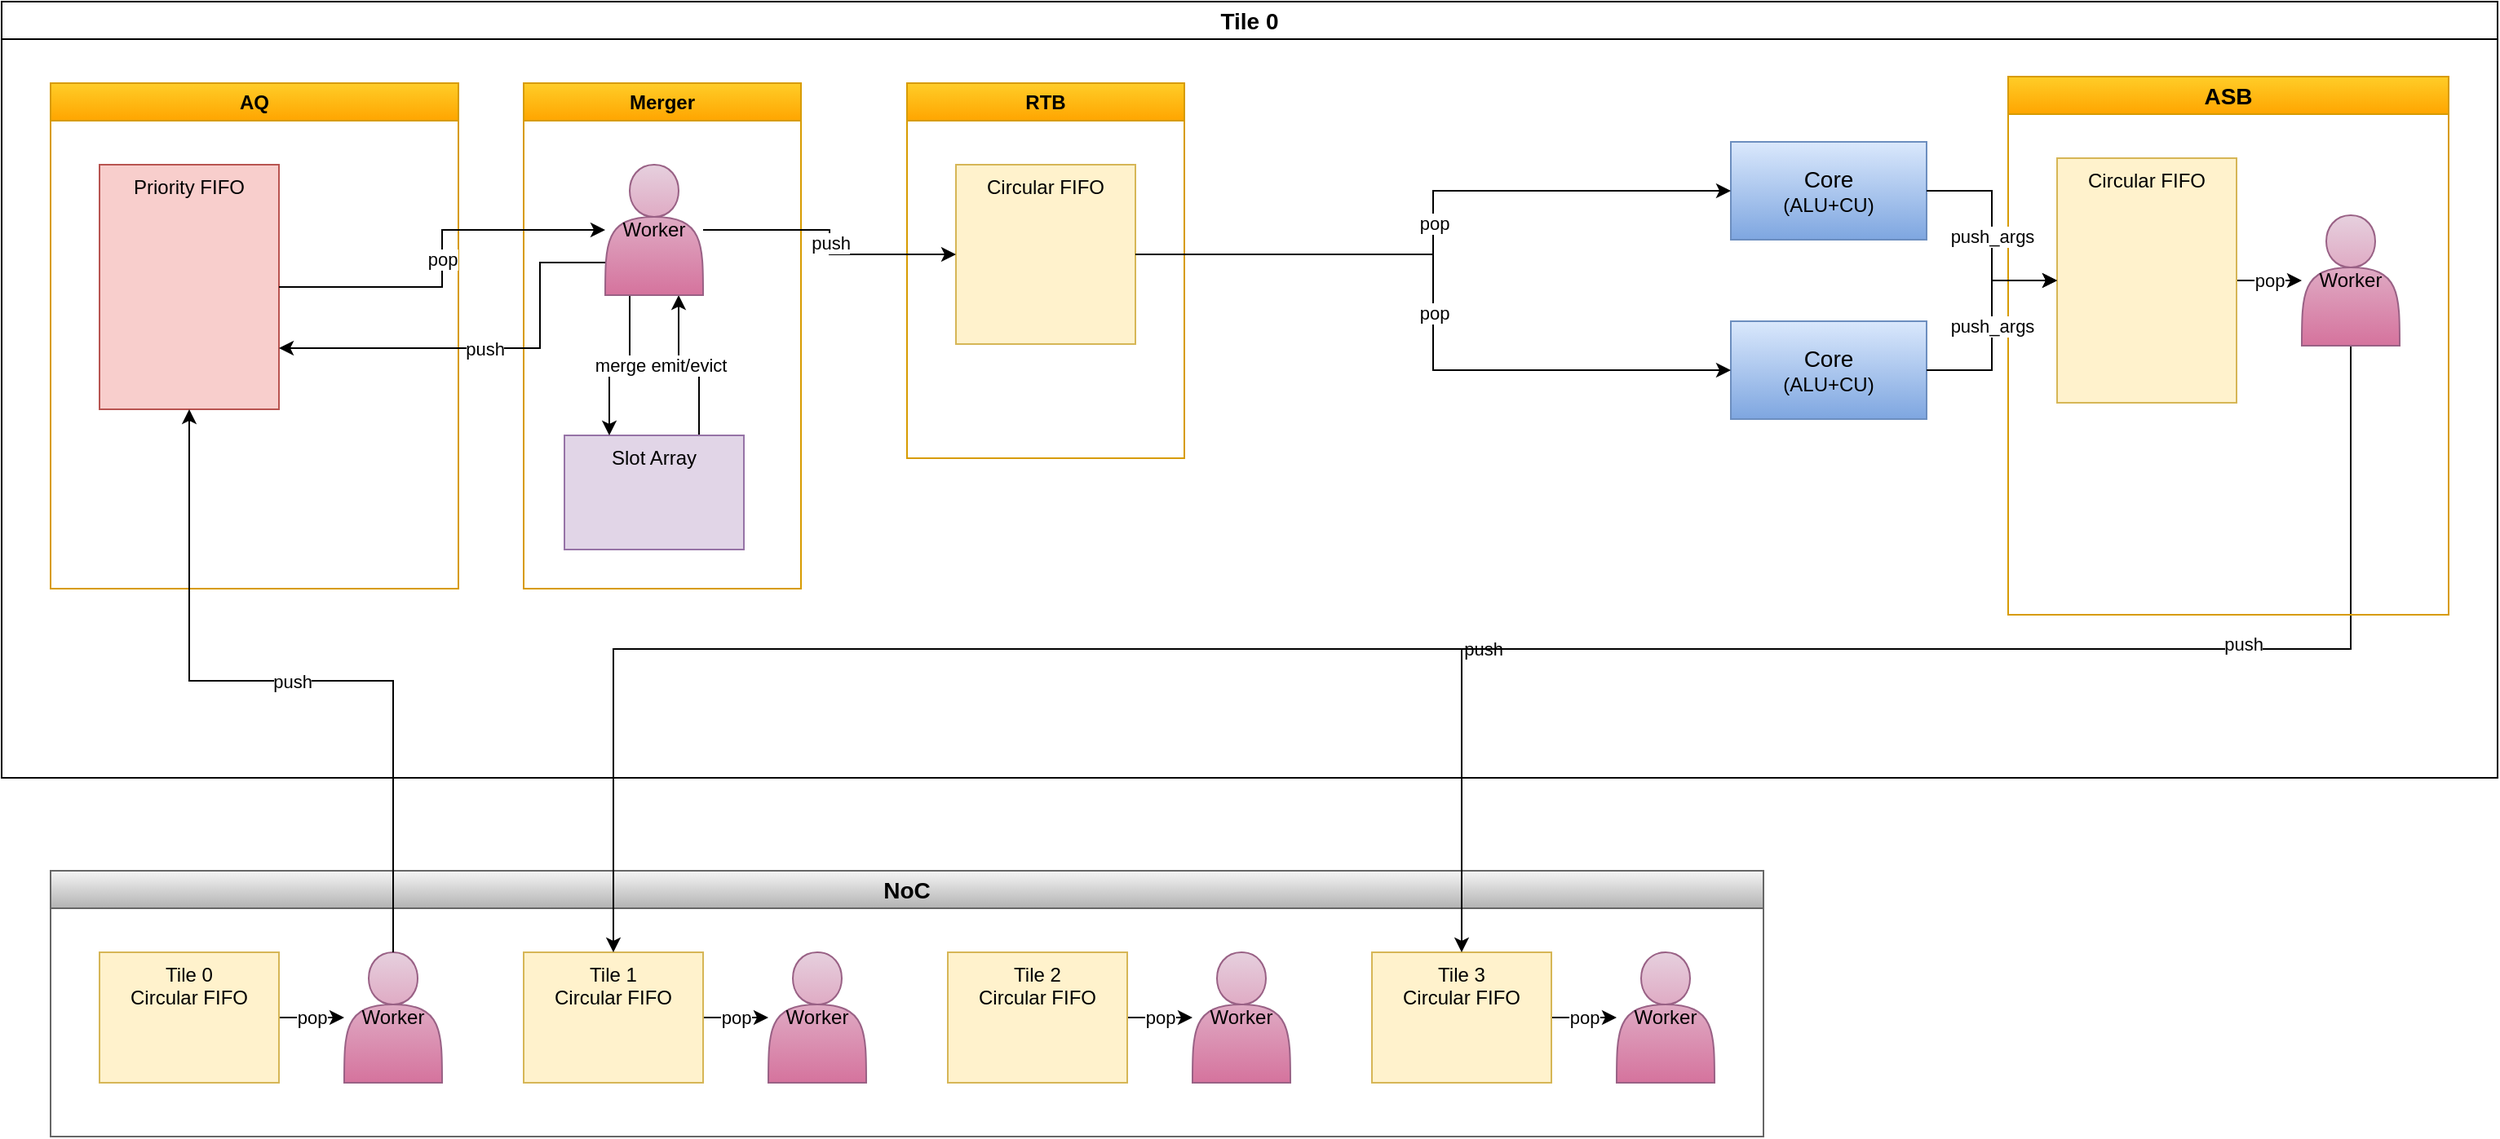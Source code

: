 <mxfile version="24.7.16">
  <diagram name="第 1 页" id="bIVpFGI0XpWCurFE0BPE">
    <mxGraphModel dx="1434" dy="738" grid="1" gridSize="10" guides="1" tooltips="1" connect="1" arrows="1" fold="1" page="1" pageScale="1" pageWidth="1169" pageHeight="827" math="0" shadow="0">
      <root>
        <mxCell id="0" />
        <mxCell id="1" parent="0" />
        <mxCell id="OI3NP-LYjU-ru6JEcSei-1" value="NoC" style="swimlane;whiteSpace=wrap;html=1;fillColor=#f5f5f5;gradientColor=#b3b3b3;strokeColor=#666666;fontSize=14;" vertex="1" parent="1">
          <mxGeometry x="60" y="557" width="1050" height="163" as="geometry" />
        </mxCell>
        <mxCell id="OI3NP-LYjU-ru6JEcSei-2" value="pop" style="edgeStyle=orthogonalEdgeStyle;rounded=0;orthogonalLoop=1;jettySize=auto;html=1;" edge="1" parent="OI3NP-LYjU-ru6JEcSei-1" source="OI3NP-LYjU-ru6JEcSei-3" target="OI3NP-LYjU-ru6JEcSei-4">
          <mxGeometry relative="1" as="geometry" />
        </mxCell>
        <mxCell id="OI3NP-LYjU-ru6JEcSei-3" value="&lt;div&gt;Tile 0&lt;/div&gt;Circular FIFO" style="rounded=0;whiteSpace=wrap;html=1;verticalAlign=top;fillColor=#fff2cc;strokeColor=#d6b656;" vertex="1" parent="OI3NP-LYjU-ru6JEcSei-1">
          <mxGeometry x="30" y="50" width="110" height="80" as="geometry" />
        </mxCell>
        <mxCell id="OI3NP-LYjU-ru6JEcSei-4" value="Worker" style="shape=actor;whiteSpace=wrap;html=1;fillColor=#e6d0de;gradientColor=#d5739d;strokeColor=#996185;" vertex="1" parent="OI3NP-LYjU-ru6JEcSei-1">
          <mxGeometry x="180" y="50" width="60" height="80" as="geometry" />
        </mxCell>
        <mxCell id="OI3NP-LYjU-ru6JEcSei-5" value="pop" style="edgeStyle=orthogonalEdgeStyle;rounded=0;orthogonalLoop=1;jettySize=auto;html=1;" edge="1" parent="OI3NP-LYjU-ru6JEcSei-1" source="OI3NP-LYjU-ru6JEcSei-6" target="OI3NP-LYjU-ru6JEcSei-7">
          <mxGeometry relative="1" as="geometry" />
        </mxCell>
        <mxCell id="OI3NP-LYjU-ru6JEcSei-6" value="&lt;div&gt;Tile 2&lt;/div&gt;Circular FIFO" style="rounded=0;whiteSpace=wrap;html=1;verticalAlign=top;fillColor=#fff2cc;strokeColor=#d6b656;" vertex="1" parent="OI3NP-LYjU-ru6JEcSei-1">
          <mxGeometry x="550" y="50" width="110" height="80" as="geometry" />
        </mxCell>
        <mxCell id="OI3NP-LYjU-ru6JEcSei-7" value="Worker" style="shape=actor;whiteSpace=wrap;html=1;fillColor=#e6d0de;gradientColor=#d5739d;strokeColor=#996185;" vertex="1" parent="OI3NP-LYjU-ru6JEcSei-1">
          <mxGeometry x="700" y="50" width="60" height="80" as="geometry" />
        </mxCell>
        <mxCell id="OI3NP-LYjU-ru6JEcSei-8" value="pop" style="edgeStyle=orthogonalEdgeStyle;rounded=0;orthogonalLoop=1;jettySize=auto;html=1;" edge="1" parent="OI3NP-LYjU-ru6JEcSei-1" source="OI3NP-LYjU-ru6JEcSei-9" target="OI3NP-LYjU-ru6JEcSei-10">
          <mxGeometry relative="1" as="geometry" />
        </mxCell>
        <mxCell id="OI3NP-LYjU-ru6JEcSei-9" value="&lt;div&gt;Tile 1&lt;/div&gt;Circular FIFO" style="rounded=0;whiteSpace=wrap;html=1;verticalAlign=top;fillColor=#fff2cc;strokeColor=#d6b656;" vertex="1" parent="OI3NP-LYjU-ru6JEcSei-1">
          <mxGeometry x="290" y="50" width="110" height="80" as="geometry" />
        </mxCell>
        <mxCell id="OI3NP-LYjU-ru6JEcSei-10" value="Worker" style="shape=actor;whiteSpace=wrap;html=1;fillColor=#e6d0de;gradientColor=#d5739d;strokeColor=#996185;" vertex="1" parent="OI3NP-LYjU-ru6JEcSei-1">
          <mxGeometry x="440" y="50" width="60" height="80" as="geometry" />
        </mxCell>
        <mxCell id="OI3NP-LYjU-ru6JEcSei-11" value="pop" style="edgeStyle=orthogonalEdgeStyle;rounded=0;orthogonalLoop=1;jettySize=auto;html=1;" edge="1" parent="OI3NP-LYjU-ru6JEcSei-1" source="OI3NP-LYjU-ru6JEcSei-12" target="OI3NP-LYjU-ru6JEcSei-13">
          <mxGeometry relative="1" as="geometry" />
        </mxCell>
        <mxCell id="OI3NP-LYjU-ru6JEcSei-12" value="&lt;div&gt;Tile 3&lt;/div&gt;Circular FIFO" style="rounded=0;whiteSpace=wrap;html=1;verticalAlign=top;fillColor=#fff2cc;strokeColor=#d6b656;" vertex="1" parent="OI3NP-LYjU-ru6JEcSei-1">
          <mxGeometry x="810" y="50" width="110" height="80" as="geometry" />
        </mxCell>
        <mxCell id="OI3NP-LYjU-ru6JEcSei-13" value="Worker" style="shape=actor;whiteSpace=wrap;html=1;fillColor=#e6d0de;gradientColor=#d5739d;strokeColor=#996185;" vertex="1" parent="OI3NP-LYjU-ru6JEcSei-1">
          <mxGeometry x="960" y="50" width="60" height="80" as="geometry" />
        </mxCell>
        <mxCell id="OI3NP-LYjU-ru6JEcSei-14" value="push" style="edgeStyle=orthogonalEdgeStyle;rounded=0;orthogonalLoop=1;jettySize=auto;html=1;exitDx=0;exitDy=0;exitX=0.5;exitY=1;" edge="1" parent="1" source="OI3NP-LYjU-ru6JEcSei-21" target="OI3NP-LYjU-ru6JEcSei-9">
          <mxGeometry relative="1" as="geometry">
            <mxPoint x="1040" y="600" as="targetPoint" />
          </mxGeometry>
        </mxCell>
        <mxCell id="OI3NP-LYjU-ru6JEcSei-15" value="" style="edgeStyle=orthogonalEdgeStyle;rounded=0;orthogonalLoop=1;jettySize=auto;html=1;exitDx=0;exitDy=0;exitX=0.5;exitY=1;" edge="1" parent="1" source="OI3NP-LYjU-ru6JEcSei-21" target="OI3NP-LYjU-ru6JEcSei-12">
          <mxGeometry relative="1" as="geometry">
            <mxPoint x="555" y="620" as="targetPoint" />
            <mxPoint x="920" y="345" as="sourcePoint" />
          </mxGeometry>
        </mxCell>
        <mxCell id="OI3NP-LYjU-ru6JEcSei-16" value="push" style="edgeLabel;html=1;align=center;verticalAlign=middle;resizable=0;points=[];" vertex="1" connectable="0" parent="OI3NP-LYjU-ru6JEcSei-15">
          <mxGeometry x="-0.45" y="-3" relative="1" as="geometry">
            <mxPoint as="offset" />
          </mxGeometry>
        </mxCell>
        <mxCell id="OI3NP-LYjU-ru6JEcSei-17" value="Tile 0" style="swimlane;whiteSpace=wrap;html=1;fontSize=14;" vertex="1" parent="1">
          <mxGeometry x="30" y="24" width="1530" height="476" as="geometry" />
        </mxCell>
        <mxCell id="OI3NP-LYjU-ru6JEcSei-18" value="ASB" style="swimlane;whiteSpace=wrap;html=1;fillColor=#ffcd28;gradientColor=#ffa500;strokeColor=#d79b00;fontSize=14;" vertex="1" parent="OI3NP-LYjU-ru6JEcSei-17">
          <mxGeometry x="1230" y="46" width="270" height="330" as="geometry" />
        </mxCell>
        <mxCell id="OI3NP-LYjU-ru6JEcSei-19" value="pop" style="edgeStyle=orthogonalEdgeStyle;rounded=0;orthogonalLoop=1;jettySize=auto;html=1;" edge="1" parent="OI3NP-LYjU-ru6JEcSei-18" source="OI3NP-LYjU-ru6JEcSei-20" target="OI3NP-LYjU-ru6JEcSei-21">
          <mxGeometry relative="1" as="geometry" />
        </mxCell>
        <mxCell id="OI3NP-LYjU-ru6JEcSei-20" value="Circular FIFO" style="rounded=0;whiteSpace=wrap;html=1;verticalAlign=top;fillColor=#fff2cc;strokeColor=#d6b656;" vertex="1" parent="OI3NP-LYjU-ru6JEcSei-18">
          <mxGeometry x="30" y="50" width="110" height="150" as="geometry" />
        </mxCell>
        <mxCell id="OI3NP-LYjU-ru6JEcSei-21" value="Worker" style="shape=actor;whiteSpace=wrap;html=1;fillColor=#e6d0de;gradientColor=#d5739d;strokeColor=#996185;" vertex="1" parent="OI3NP-LYjU-ru6JEcSei-18">
          <mxGeometry x="180" y="85" width="60" height="80" as="geometry" />
        </mxCell>
        <mxCell id="OI3NP-LYjU-ru6JEcSei-22" value="&lt;font style=&quot;font-size: 14px;&quot;&gt;Core&lt;/font&gt;&lt;div&gt;(ALU+CU)&lt;/div&gt;" style="rounded=0;whiteSpace=wrap;html=1;fillColor=#dae8fc;gradientColor=#7ea6e0;strokeColor=#6c8ebf;" vertex="1" parent="OI3NP-LYjU-ru6JEcSei-17">
          <mxGeometry x="1060" y="86" width="120" height="60" as="geometry" />
        </mxCell>
        <mxCell id="OI3NP-LYjU-ru6JEcSei-23" value="push_args" style="edgeStyle=orthogonalEdgeStyle;rounded=0;orthogonalLoop=1;jettySize=auto;html=1;" edge="1" parent="OI3NP-LYjU-ru6JEcSei-17" source="OI3NP-LYjU-ru6JEcSei-22" target="OI3NP-LYjU-ru6JEcSei-20">
          <mxGeometry relative="1" as="geometry" />
        </mxCell>
        <mxCell id="OI3NP-LYjU-ru6JEcSei-24" value="&lt;font style=&quot;font-size: 14px;&quot;&gt;Core&lt;/font&gt;&lt;div&gt;(ALU+CU)&lt;/div&gt;" style="rounded=0;whiteSpace=wrap;html=1;fillColor=#dae8fc;gradientColor=#7ea6e0;strokeColor=#6c8ebf;" vertex="1" parent="OI3NP-LYjU-ru6JEcSei-17">
          <mxGeometry x="1060" y="196" width="120" height="60" as="geometry" />
        </mxCell>
        <mxCell id="OI3NP-LYjU-ru6JEcSei-25" value="push_args" style="edgeStyle=orthogonalEdgeStyle;rounded=0;orthogonalLoop=1;jettySize=auto;html=1;" edge="1" parent="OI3NP-LYjU-ru6JEcSei-17" source="OI3NP-LYjU-ru6JEcSei-24" target="OI3NP-LYjU-ru6JEcSei-20">
          <mxGeometry relative="1" as="geometry" />
        </mxCell>
        <mxCell id="OI3NP-LYjU-ru6JEcSei-26" value="AQ" style="swimlane;whiteSpace=wrap;html=1;fillColor=#ffcd28;gradientColor=#ffa500;strokeColor=#d79b00;" vertex="1" parent="OI3NP-LYjU-ru6JEcSei-17">
          <mxGeometry x="30" y="50" width="250" height="310" as="geometry" />
        </mxCell>
        <mxCell id="OI3NP-LYjU-ru6JEcSei-27" value="Priority FIFO" style="rounded=0;whiteSpace=wrap;html=1;verticalAlign=top;fillColor=#f8cecc;strokeColor=#b85450;" vertex="1" parent="OI3NP-LYjU-ru6JEcSei-26">
          <mxGeometry x="30" y="50" width="110" height="150" as="geometry" />
        </mxCell>
        <mxCell id="OI3NP-LYjU-ru6JEcSei-28" value="Merger" style="swimlane;whiteSpace=wrap;html=1;fillColor=#ffcd28;gradientColor=#ffa500;strokeColor=#d79b00;" vertex="1" parent="OI3NP-LYjU-ru6JEcSei-17">
          <mxGeometry x="320" y="50" width="170" height="310" as="geometry" />
        </mxCell>
        <mxCell id="OI3NP-LYjU-ru6JEcSei-29" value="emit/evict" style="edgeStyle=orthogonalEdgeStyle;rounded=0;orthogonalLoop=1;jettySize=auto;html=1;exitX=0.75;exitY=0;exitDx=0;exitDy=0;entryX=0.75;entryY=1;entryDx=0;entryDy=0;" edge="1" parent="OI3NP-LYjU-ru6JEcSei-28" source="OI3NP-LYjU-ru6JEcSei-30" target="OI3NP-LYjU-ru6JEcSei-32">
          <mxGeometry relative="1" as="geometry">
            <mxPoint x="100" y="126" as="targetPoint" />
          </mxGeometry>
        </mxCell>
        <mxCell id="OI3NP-LYjU-ru6JEcSei-30" value="Slot Array" style="rounded=0;whiteSpace=wrap;html=1;verticalAlign=top;fillColor=#e1d5e7;strokeColor=#9673a6;" vertex="1" parent="OI3NP-LYjU-ru6JEcSei-28">
          <mxGeometry x="25" y="216" width="110" height="70" as="geometry" />
        </mxCell>
        <mxCell id="OI3NP-LYjU-ru6JEcSei-31" value="merge" style="edgeStyle=orthogonalEdgeStyle;rounded=0;orthogonalLoop=1;jettySize=auto;html=1;entryX=0.25;entryY=0;entryDx=0;entryDy=0;exitX=0.25;exitY=1;exitDx=0;exitDy=0;" edge="1" parent="OI3NP-LYjU-ru6JEcSei-28" source="OI3NP-LYjU-ru6JEcSei-32" target="OI3NP-LYjU-ru6JEcSei-30">
          <mxGeometry relative="1" as="geometry" />
        </mxCell>
        <mxCell id="OI3NP-LYjU-ru6JEcSei-32" value="Worker" style="shape=actor;whiteSpace=wrap;html=1;fillColor=#e6d0de;gradientColor=#d5739d;strokeColor=#996185;" vertex="1" parent="OI3NP-LYjU-ru6JEcSei-28">
          <mxGeometry x="50" y="50" width="60" height="80" as="geometry" />
        </mxCell>
        <mxCell id="OI3NP-LYjU-ru6JEcSei-33" value="RTB" style="swimlane;whiteSpace=wrap;html=1;fillColor=#ffcd28;gradientColor=#ffa500;strokeColor=#d79b00;" vertex="1" parent="OI3NP-LYjU-ru6JEcSei-17">
          <mxGeometry x="555" y="50" width="170" height="230" as="geometry" />
        </mxCell>
        <mxCell id="OI3NP-LYjU-ru6JEcSei-34" value="Circular FIFO" style="rounded=0;whiteSpace=wrap;html=1;verticalAlign=top;fillColor=#fff2cc;strokeColor=#d6b656;" vertex="1" parent="OI3NP-LYjU-ru6JEcSei-33">
          <mxGeometry x="30" y="50" width="110" height="110" as="geometry" />
        </mxCell>
        <mxCell id="OI3NP-LYjU-ru6JEcSei-35" value="pop" style="edgeStyle=orthogonalEdgeStyle;rounded=0;orthogonalLoop=1;jettySize=auto;html=1;" edge="1" parent="OI3NP-LYjU-ru6JEcSei-17" source="OI3NP-LYjU-ru6JEcSei-34" target="OI3NP-LYjU-ru6JEcSei-22">
          <mxGeometry relative="1" as="geometry" />
        </mxCell>
        <mxCell id="OI3NP-LYjU-ru6JEcSei-36" value="pop" style="edgeStyle=orthogonalEdgeStyle;rounded=0;orthogonalLoop=1;jettySize=auto;html=1;" edge="1" parent="OI3NP-LYjU-ru6JEcSei-17" source="OI3NP-LYjU-ru6JEcSei-34" target="OI3NP-LYjU-ru6JEcSei-24">
          <mxGeometry relative="1" as="geometry" />
        </mxCell>
        <mxCell id="OI3NP-LYjU-ru6JEcSei-37" value="pop" style="edgeStyle=orthogonalEdgeStyle;rounded=0;orthogonalLoop=1;jettySize=auto;html=1;" edge="1" parent="OI3NP-LYjU-ru6JEcSei-17" source="OI3NP-LYjU-ru6JEcSei-27" target="OI3NP-LYjU-ru6JEcSei-32">
          <mxGeometry relative="1" as="geometry" />
        </mxCell>
        <mxCell id="OI3NP-LYjU-ru6JEcSei-38" value="push" style="edgeStyle=orthogonalEdgeStyle;rounded=0;orthogonalLoop=1;jettySize=auto;html=1;" edge="1" parent="OI3NP-LYjU-ru6JEcSei-17" source="OI3NP-LYjU-ru6JEcSei-32" target="OI3NP-LYjU-ru6JEcSei-34">
          <mxGeometry relative="1" as="geometry" />
        </mxCell>
        <mxCell id="OI3NP-LYjU-ru6JEcSei-39" value="push" style="edgeStyle=orthogonalEdgeStyle;rounded=0;orthogonalLoop=1;jettySize=auto;html=1;entryX=1;entryY=0.75;entryDx=0;entryDy=0;exitX=0;exitY=0.75;exitDx=0;exitDy=0;" edge="1" parent="OI3NP-LYjU-ru6JEcSei-17" source="OI3NP-LYjU-ru6JEcSei-32" target="OI3NP-LYjU-ru6JEcSei-27">
          <mxGeometry relative="1" as="geometry">
            <Array as="points">
              <mxPoint x="330" y="160" />
              <mxPoint x="330" y="213" />
            </Array>
          </mxGeometry>
        </mxCell>
        <mxCell id="OI3NP-LYjU-ru6JEcSei-40" value="push" style="edgeStyle=orthogonalEdgeStyle;rounded=0;orthogonalLoop=1;jettySize=auto;html=1;exitX=0.5;exitY=0;exitDx=0;exitDy=0;" edge="1" parent="1" source="OI3NP-LYjU-ru6JEcSei-4" target="OI3NP-LYjU-ru6JEcSei-27">
          <mxGeometry relative="1" as="geometry">
            <mxPoint x="130" y="260" as="targetPoint" />
          </mxGeometry>
        </mxCell>
      </root>
    </mxGraphModel>
  </diagram>
</mxfile>
